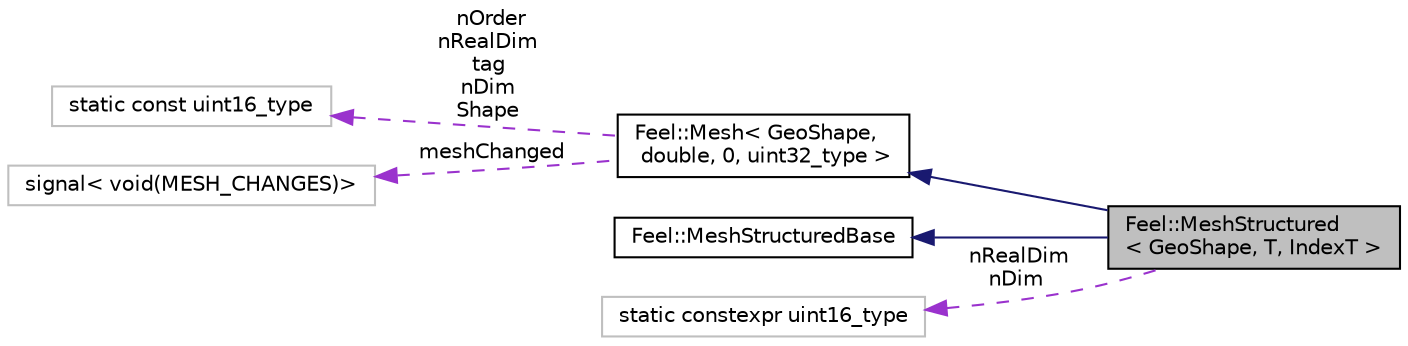 digraph "Feel::MeshStructured&lt; GeoShape, T, IndexT &gt;"
{
 // LATEX_PDF_SIZE
  edge [fontname="Helvetica",fontsize="10",labelfontname="Helvetica",labelfontsize="10"];
  node [fontname="Helvetica",fontsize="10",shape=record];
  rankdir="LR";
  Node1 [label="Feel::MeshStructured\l\< GeoShape, T, IndexT \>",height=0.2,width=0.4,color="black", fillcolor="grey75", style="filled", fontcolor="black",tooltip=" "];
  Node2 -> Node1 [dir="back",color="midnightblue",fontsize="10",style="solid",fontname="Helvetica"];
  Node2 [label="Feel::Mesh\< GeoShape,\l double, 0, uint32_type \>",height=0.2,width=0.4,color="black", fillcolor="white", style="filled",URL="$classFeel_1_1Mesh.html",tooltip=" "];
  Node3 -> Node2 [dir="back",color="darkorchid3",fontsize="10",style="dashed",label=" nOrder\nnRealDim\ntag\nnDim\nShape" ,fontname="Helvetica"];
  Node3 [label="static const uint16_type",height=0.2,width=0.4,color="grey75", fillcolor="white", style="filled",tooltip=" "];
  Node4 -> Node2 [dir="back",color="darkorchid3",fontsize="10",style="dashed",label=" meshChanged" ,fontname="Helvetica"];
  Node4 [label="signal\< void(MESH_CHANGES)\>",height=0.2,width=0.4,color="grey75", fillcolor="white", style="filled",tooltip=" "];
  Node5 -> Node1 [dir="back",color="midnightblue",fontsize="10",style="solid",fontname="Helvetica"];
  Node5 [label="Feel::MeshStructuredBase",height=0.2,width=0.4,color="black", fillcolor="white", style="filled",URL="$structFeel_1_1MeshStructuredBase.html",tooltip="Structured mesh class."];
  Node6 -> Node1 [dir="back",color="darkorchid3",fontsize="10",style="dashed",label=" nRealDim\nnDim" ,fontname="Helvetica"];
  Node6 [label="static constexpr uint16_type",height=0.2,width=0.4,color="grey75", fillcolor="white", style="filled",tooltip=" "];
}
